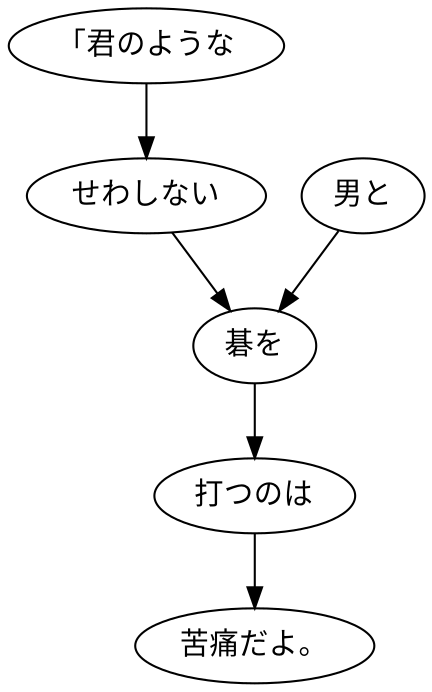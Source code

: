 digraph graph7755 {
	node0 [label="「君のような"];
	node1 [label="せわしない"];
	node2 [label="男と"];
	node3 [label="碁を"];
	node4 [label="打つのは"];
	node5 [label="苦痛だよ。"];
	node0 -> node1;
	node1 -> node3;
	node2 -> node3;
	node3 -> node4;
	node4 -> node5;
}

